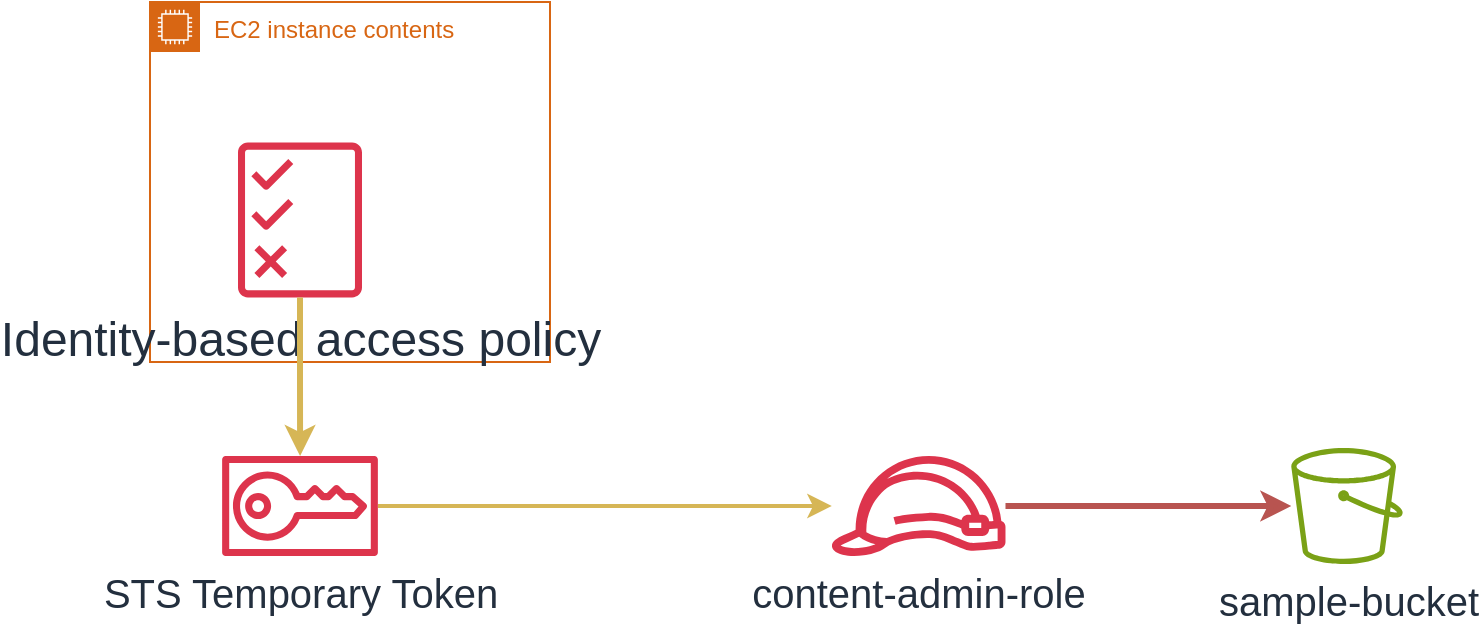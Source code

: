 <mxfile version="24.6.2" type="github">
  <diagram name="IAM" id="D8udispwGqIBE8XHiB6t">
    <mxGraphModel dx="1026" dy="684" grid="1" gridSize="10" guides="1" tooltips="1" connect="1" arrows="1" fold="1" page="1" pageScale="1" pageWidth="850" pageHeight="1100" math="0" shadow="0">
      <root>
        <mxCell id="0" />
        <mxCell id="1" parent="0" />
        <mxCell id="BuNx71DsrO6zCrrEtByI-1" value="&lt;font style=&quot;font-size: 20px;&quot;&gt;content-admin-role&lt;/font&gt;" style="sketch=0;outlineConnect=0;fontColor=#232F3E;gradientColor=none;fillColor=#DD344C;strokeColor=none;dashed=0;verticalLabelPosition=bottom;verticalAlign=top;align=center;html=1;fontSize=12;fontStyle=0;aspect=fixed;pointerEvents=1;shape=mxgraph.aws4.role;" vertex="1" parent="1">
          <mxGeometry x="490" y="287" width="88.64" height="50" as="geometry" />
        </mxCell>
        <mxCell id="BuNx71DsrO6zCrrEtByI-4" value="&lt;font style=&quot;font-size: 20px;&quot;&gt;sample-bucket&lt;/font&gt;" style="sketch=0;outlineConnect=0;fontColor=#232F3E;gradientColor=none;fillColor=#7AA116;strokeColor=none;dashed=0;verticalLabelPosition=bottom;verticalAlign=top;align=center;html=1;fontSize=12;fontStyle=0;aspect=fixed;pointerEvents=1;shape=mxgraph.aws4.bucket;" vertex="1" parent="1">
          <mxGeometry x="720.64" y="283" width="55.77" height="58" as="geometry" />
        </mxCell>
        <mxCell id="BuNx71DsrO6zCrrEtByI-5" value="" style="endArrow=classic;html=1;rounded=0;fillColor=#f8cecc;strokeColor=#b85450;strokeWidth=3;" edge="1" parent="1" source="BuNx71DsrO6zCrrEtByI-1" target="BuNx71DsrO6zCrrEtByI-4">
          <mxGeometry width="50" height="50" relative="1" as="geometry">
            <mxPoint x="510.645" y="252.669" as="sourcePoint" />
            <mxPoint x="653.545" y="250.001" as="targetPoint" />
          </mxGeometry>
        </mxCell>
        <mxCell id="BuNx71DsrO6zCrrEtByI-6" value="EC2 instance contents" style="points=[[0,0],[0.25,0],[0.5,0],[0.75,0],[1,0],[1,0.25],[1,0.5],[1,0.75],[1,1],[0.75,1],[0.5,1],[0.25,1],[0,1],[0,0.75],[0,0.5],[0,0.25]];outlineConnect=0;gradientColor=none;html=1;whiteSpace=wrap;fontSize=12;fontStyle=0;container=1;pointerEvents=0;collapsible=0;recursiveResize=0;shape=mxgraph.aws4.group;grIcon=mxgraph.aws4.group_ec2_instance_contents;strokeColor=#D86613;fillColor=none;verticalAlign=top;align=left;spacingLeft=30;fontColor=#D86613;dashed=0;" vertex="1" parent="1">
          <mxGeometry x="150" y="60" width="200" height="180" as="geometry" />
        </mxCell>
        <mxCell id="BuNx71DsrO6zCrrEtByI-3" value="&lt;font style=&quot;font-size: 24px;&quot;&gt;Identity-based access policy&lt;/font&gt;" style="sketch=0;outlineConnect=0;fontColor=#232F3E;gradientColor=none;fillColor=#DD344C;strokeColor=none;dashed=0;verticalLabelPosition=bottom;verticalAlign=top;align=center;html=1;fontSize=12;fontStyle=0;aspect=fixed;pointerEvents=1;shape=mxgraph.aws4.permissions;" vertex="1" parent="BuNx71DsrO6zCrrEtByI-6">
          <mxGeometry x="44" y="70" width="62" height="78" as="geometry" />
        </mxCell>
        <mxCell id="BuNx71DsrO6zCrrEtByI-11" style="edgeStyle=orthogonalEdgeStyle;rounded=0;orthogonalLoop=1;jettySize=auto;html=1;strokeWidth=2;fillColor=#fff2cc;strokeColor=#d6b656;" edge="1" parent="1" source="BuNx71DsrO6zCrrEtByI-8" target="BuNx71DsrO6zCrrEtByI-1">
          <mxGeometry relative="1" as="geometry" />
        </mxCell>
        <mxCell id="BuNx71DsrO6zCrrEtByI-8" value="&lt;font style=&quot;font-size: 20px;&quot;&gt;STS Temporary Token&lt;/font&gt;" style="sketch=0;outlineConnect=0;fontColor=#232F3E;gradientColor=none;fillColor=#DD344C;strokeColor=none;dashed=0;verticalLabelPosition=bottom;verticalAlign=top;align=center;html=1;fontSize=12;fontStyle=0;aspect=fixed;pointerEvents=1;shape=mxgraph.aws4.sts;" vertex="1" parent="1">
          <mxGeometry x="186" y="287" width="78" height="50" as="geometry" />
        </mxCell>
        <mxCell id="BuNx71DsrO6zCrrEtByI-10" style="edgeStyle=orthogonalEdgeStyle;rounded=0;orthogonalLoop=1;jettySize=auto;html=1;strokeWidth=3;fillColor=#fff2cc;strokeColor=#d6b656;" edge="1" parent="1" source="BuNx71DsrO6zCrrEtByI-3" target="BuNx71DsrO6zCrrEtByI-8">
          <mxGeometry relative="1" as="geometry" />
        </mxCell>
      </root>
    </mxGraphModel>
  </diagram>
</mxfile>

